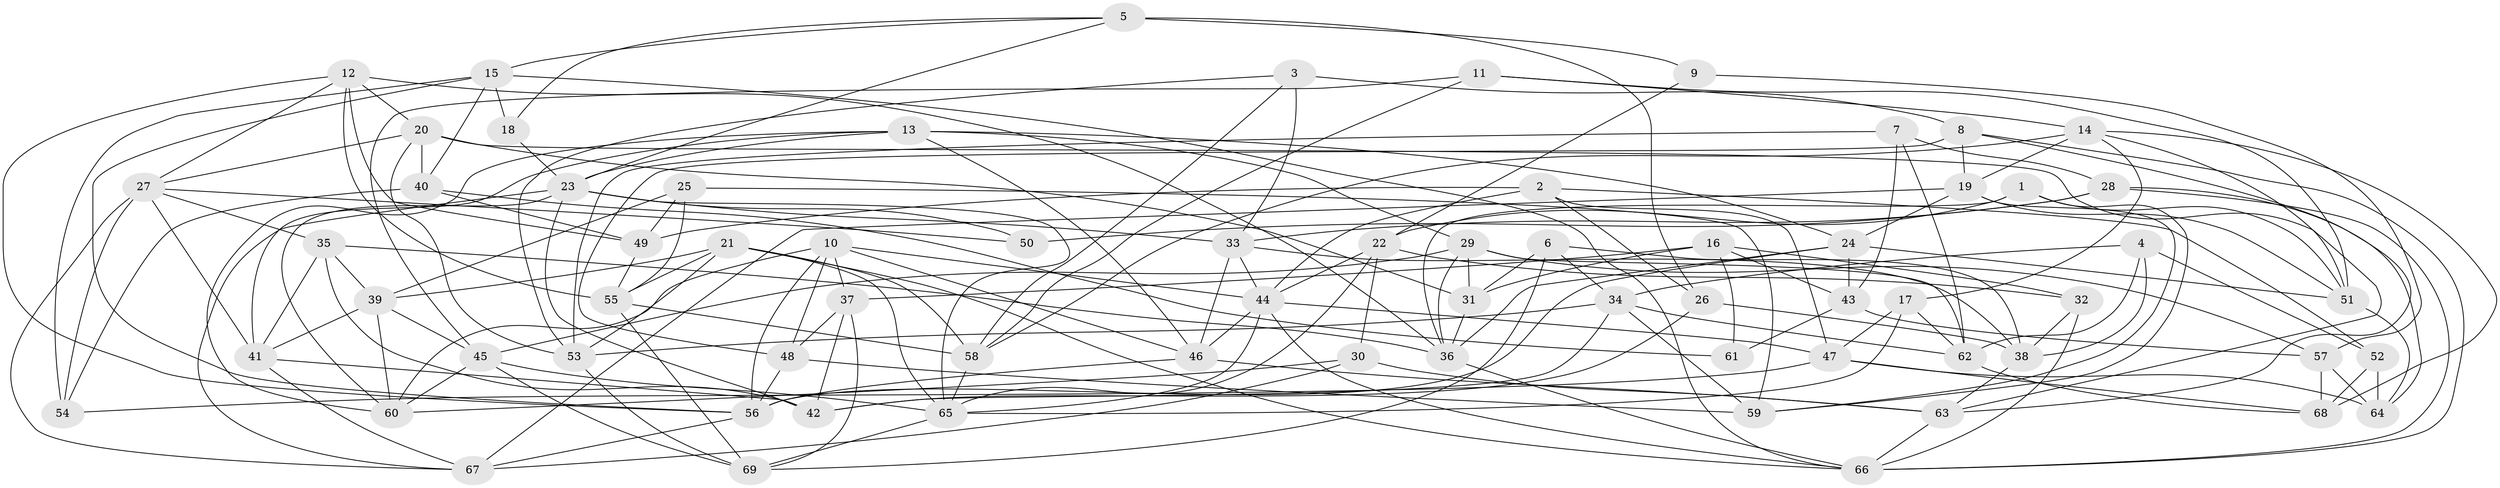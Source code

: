 // original degree distribution, {4: 1.0}
// Generated by graph-tools (version 1.1) at 2025/02/03/09/25 03:02:56]
// undirected, 69 vertices, 186 edges
graph export_dot {
graph [start="1"]
  node [color=gray90,style=filled];
  1;
  2;
  3;
  4;
  5;
  6;
  7;
  8;
  9;
  10;
  11;
  12;
  13;
  14;
  15;
  16;
  17;
  18;
  19;
  20;
  21;
  22;
  23;
  24;
  25;
  26;
  27;
  28;
  29;
  30;
  31;
  32;
  33;
  34;
  35;
  36;
  37;
  38;
  39;
  40;
  41;
  42;
  43;
  44;
  45;
  46;
  47;
  48;
  49;
  50;
  51;
  52;
  53;
  54;
  55;
  56;
  57;
  58;
  59;
  60;
  61;
  62;
  63;
  64;
  65;
  66;
  67;
  68;
  69;
  1 -- 22 [weight=1.0];
  1 -- 36 [weight=1.0];
  1 -- 51 [weight=1.0];
  1 -- 59 [weight=1.0];
  2 -- 26 [weight=1.0];
  2 -- 44 [weight=1.0];
  2 -- 47 [weight=1.0];
  2 -- 49 [weight=2.0];
  2 -- 52 [weight=1.0];
  3 -- 8 [weight=1.0];
  3 -- 33 [weight=1.0];
  3 -- 53 [weight=1.0];
  3 -- 58 [weight=1.0];
  4 -- 34 [weight=1.0];
  4 -- 38 [weight=1.0];
  4 -- 52 [weight=1.0];
  4 -- 62 [weight=1.0];
  5 -- 9 [weight=2.0];
  5 -- 15 [weight=1.0];
  5 -- 18 [weight=1.0];
  5 -- 23 [weight=1.0];
  5 -- 26 [weight=1.0];
  6 -- 31 [weight=1.0];
  6 -- 34 [weight=1.0];
  6 -- 38 [weight=1.0];
  6 -- 69 [weight=1.0];
  7 -- 28 [weight=1.0];
  7 -- 43 [weight=1.0];
  7 -- 53 [weight=1.0];
  7 -- 62 [weight=1.0];
  8 -- 19 [weight=1.0];
  8 -- 48 [weight=2.0];
  8 -- 63 [weight=1.0];
  8 -- 66 [weight=1.0];
  9 -- 22 [weight=1.0];
  9 -- 57 [weight=1.0];
  10 -- 37 [weight=1.0];
  10 -- 44 [weight=1.0];
  10 -- 46 [weight=1.0];
  10 -- 48 [weight=1.0];
  10 -- 56 [weight=1.0];
  10 -- 60 [weight=1.0];
  11 -- 14 [weight=1.0];
  11 -- 45 [weight=1.0];
  11 -- 51 [weight=1.0];
  11 -- 58 [weight=1.0];
  12 -- 20 [weight=1.0];
  12 -- 27 [weight=1.0];
  12 -- 36 [weight=1.0];
  12 -- 49 [weight=1.0];
  12 -- 55 [weight=1.0];
  12 -- 56 [weight=1.0];
  13 -- 23 [weight=1.0];
  13 -- 24 [weight=1.0];
  13 -- 29 [weight=1.0];
  13 -- 41 [weight=1.0];
  13 -- 46 [weight=1.0];
  13 -- 60 [weight=1.0];
  14 -- 17 [weight=1.0];
  14 -- 19 [weight=1.0];
  14 -- 51 [weight=1.0];
  14 -- 58 [weight=1.0];
  14 -- 68 [weight=1.0];
  15 -- 18 [weight=1.0];
  15 -- 40 [weight=1.0];
  15 -- 54 [weight=1.0];
  15 -- 56 [weight=1.0];
  15 -- 66 [weight=1.0];
  16 -- 31 [weight=1.0];
  16 -- 32 [weight=1.0];
  16 -- 37 [weight=2.0];
  16 -- 43 [weight=1.0];
  16 -- 61 [weight=1.0];
  17 -- 47 [weight=1.0];
  17 -- 62 [weight=1.0];
  17 -- 65 [weight=1.0];
  18 -- 23 [weight=2.0];
  19 -- 24 [weight=1.0];
  19 -- 51 [weight=1.0];
  19 -- 59 [weight=1.0];
  19 -- 67 [weight=1.0];
  20 -- 27 [weight=1.0];
  20 -- 31 [weight=1.0];
  20 -- 40 [weight=1.0];
  20 -- 53 [weight=1.0];
  20 -- 63 [weight=1.0];
  21 -- 39 [weight=1.0];
  21 -- 53 [weight=1.0];
  21 -- 55 [weight=1.0];
  21 -- 58 [weight=1.0];
  21 -- 65 [weight=1.0];
  21 -- 66 [weight=1.0];
  22 -- 30 [weight=1.0];
  22 -- 32 [weight=1.0];
  22 -- 44 [weight=1.0];
  22 -- 65 [weight=1.0];
  23 -- 33 [weight=1.0];
  23 -- 42 [weight=1.0];
  23 -- 50 [weight=1.0];
  23 -- 60 [weight=1.0];
  23 -- 65 [weight=1.0];
  23 -- 67 [weight=1.0];
  24 -- 36 [weight=1.0];
  24 -- 43 [weight=1.0];
  24 -- 51 [weight=1.0];
  24 -- 56 [weight=1.0];
  25 -- 39 [weight=1.0];
  25 -- 49 [weight=1.0];
  25 -- 55 [weight=1.0];
  25 -- 59 [weight=1.0];
  26 -- 38 [weight=1.0];
  26 -- 42 [weight=1.0];
  27 -- 35 [weight=2.0];
  27 -- 41 [weight=1.0];
  27 -- 50 [weight=1.0];
  27 -- 54 [weight=3.0];
  27 -- 67 [weight=1.0];
  28 -- 33 [weight=1.0];
  28 -- 50 [weight=2.0];
  28 -- 64 [weight=1.0];
  28 -- 66 [weight=1.0];
  29 -- 31 [weight=1.0];
  29 -- 36 [weight=1.0];
  29 -- 45 [weight=1.0];
  29 -- 57 [weight=1.0];
  29 -- 62 [weight=1.0];
  30 -- 60 [weight=1.0];
  30 -- 63 [weight=1.0];
  30 -- 67 [weight=1.0];
  31 -- 36 [weight=2.0];
  32 -- 38 [weight=1.0];
  32 -- 66 [weight=1.0];
  33 -- 38 [weight=1.0];
  33 -- 44 [weight=1.0];
  33 -- 46 [weight=1.0];
  34 -- 42 [weight=1.0];
  34 -- 53 [weight=1.0];
  34 -- 59 [weight=1.0];
  34 -- 62 [weight=1.0];
  35 -- 36 [weight=1.0];
  35 -- 39 [weight=1.0];
  35 -- 41 [weight=1.0];
  35 -- 42 [weight=1.0];
  36 -- 66 [weight=1.0];
  37 -- 42 [weight=1.0];
  37 -- 48 [weight=1.0];
  37 -- 69 [weight=1.0];
  38 -- 63 [weight=1.0];
  39 -- 41 [weight=1.0];
  39 -- 45 [weight=1.0];
  39 -- 60 [weight=1.0];
  40 -- 49 [weight=1.0];
  40 -- 54 [weight=1.0];
  40 -- 61 [weight=2.0];
  41 -- 42 [weight=1.0];
  41 -- 67 [weight=1.0];
  43 -- 57 [weight=2.0];
  43 -- 61 [weight=1.0];
  44 -- 46 [weight=1.0];
  44 -- 47 [weight=1.0];
  44 -- 65 [weight=1.0];
  44 -- 66 [weight=1.0];
  45 -- 60 [weight=1.0];
  45 -- 65 [weight=1.0];
  45 -- 69 [weight=1.0];
  46 -- 56 [weight=1.0];
  46 -- 63 [weight=1.0];
  47 -- 54 [weight=1.0];
  47 -- 64 [weight=1.0];
  47 -- 68 [weight=1.0];
  48 -- 56 [weight=2.0];
  48 -- 59 [weight=2.0];
  49 -- 55 [weight=1.0];
  51 -- 64 [weight=1.0];
  52 -- 64 [weight=2.0];
  52 -- 68 [weight=2.0];
  53 -- 69 [weight=1.0];
  55 -- 58 [weight=1.0];
  55 -- 69 [weight=1.0];
  56 -- 67 [weight=1.0];
  57 -- 64 [weight=1.0];
  57 -- 68 [weight=1.0];
  58 -- 65 [weight=1.0];
  62 -- 68 [weight=1.0];
  63 -- 66 [weight=1.0];
  65 -- 69 [weight=1.0];
}

